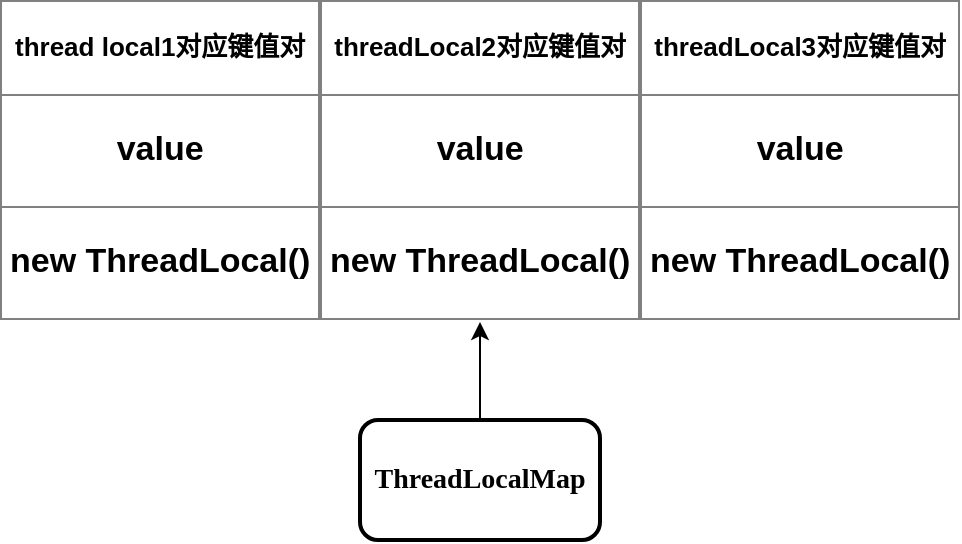 <mxfile version="12.4.3" type="github" pages="1"><diagram id="xYXCV2LRw-Q2-lFEaG4t" name="Page-1"><mxGraphModel dx="1038" dy="499" grid="1" gridSize="10" guides="1" tooltips="1" connect="1" arrows="1" fold="1" page="1" pageScale="1" pageWidth="827" pageHeight="1169" math="0" shadow="0"><root><mxCell id="0"/><mxCell id="1" parent="0"/><mxCell id="W8nRYVGatsT6Ve74NR7v-6" value="&lt;p style=&quot;line-height: 290%&quot;&gt;&lt;b&gt;&lt;font style=&quot;font-size: 14px&quot; face=&quot;Comic Sans MS&quot;&gt;ThreadLocalMap&lt;/font&gt;&lt;/b&gt;&lt;/p&gt;" style="rounded=1;whiteSpace=wrap;html=1;shadow=0;comic=0;glass=0;strokeWidth=2;perimeterSpacing=2;" parent="1" vertex="1"><mxGeometry x="290" y="330" width="120" height="60" as="geometry"/></mxCell><mxCell id="W8nRYVGatsT6Ve74NR7v-15" value="&lt;table border=&quot;1&quot; width=&quot;100%&quot; cellpadding=&quot;4&quot; style=&quot;width: 100% ; height: 100% ; border-collapse: collapse&quot;&gt;&lt;tbody&gt;&lt;tr&gt;&lt;th align=&quot;center&quot;&gt;&lt;font style=&quot;font-size: 13px&quot;&gt;thread local1对应键值对&lt;/font&gt;&lt;/th&gt;&lt;/tr&gt;&lt;tr&gt;&lt;td align=&quot;center&quot;&gt;&lt;b&gt;&lt;font style=&quot;font-size: 17px&quot;&gt;value&lt;/font&gt;&lt;/b&gt;&lt;/td&gt;&lt;/tr&gt;&lt;tr&gt;&lt;td align=&quot;center&quot;&gt;&lt;b&gt;&lt;font style=&quot;font-size: 17px&quot;&gt;new ThreadLocal()&lt;/font&gt;&lt;/b&gt;&lt;/td&gt;&lt;/tr&gt;&lt;/tbody&gt;&lt;/table&gt;" style="text;html=1;strokeColor=none;fillColor=none;overflow=fill;shadow=0;glass=0;comic=0;" parent="1" vertex="1"><mxGeometry x="110" y="120" width="160" height="160" as="geometry"/></mxCell><mxCell id="W8nRYVGatsT6Ve74NR7v-19" value="&lt;table border=&quot;1&quot; width=&quot;100%&quot; cellpadding=&quot;4&quot; style=&quot;width: 100% ; height: 100% ; border-collapse: collapse&quot;&gt;&lt;tbody&gt;&lt;tr&gt;&lt;th align=&quot;center&quot;&gt;&lt;font style=&quot;font-size: 13px&quot;&gt;threadLocal2对应键值对&lt;/font&gt;&lt;br&gt;&lt;/th&gt;&lt;/tr&gt;&lt;tr&gt;&lt;td align=&quot;center&quot;&gt;&lt;font style=&quot;font-size: 17px&quot;&gt;&lt;b&gt;value&lt;/b&gt;&lt;/font&gt;&lt;/td&gt;&lt;/tr&gt;&lt;tr&gt;&lt;td align=&quot;center&quot;&gt;&lt;b&gt;&lt;font style=&quot;font-size: 17px&quot;&gt;new ThreadLocal()&lt;/font&gt;&lt;/b&gt;&lt;/td&gt;&lt;/tr&gt;&lt;/tbody&gt;&lt;/table&gt;" style="text;html=1;strokeColor=none;fillColor=none;overflow=fill;shadow=0;glass=0;comic=0;" parent="1" vertex="1"><mxGeometry x="270" y="120" width="160" height="160" as="geometry"/></mxCell><mxCell id="W8nRYVGatsT6Ve74NR7v-20" value="&lt;table border=&quot;1&quot; width=&quot;100%&quot; cellpadding=&quot;4&quot; style=&quot;width: 100% ; height: 100% ; border-collapse: collapse&quot;&gt;&lt;tbody&gt;&lt;tr&gt;&lt;th align=&quot;center&quot;&gt;&lt;font style=&quot;font-size: 13px&quot;&gt;threadLocal3对应键值对&lt;/font&gt;&lt;/th&gt;&lt;/tr&gt;&lt;tr&gt;&lt;td align=&quot;center&quot;&gt;&lt;b&gt;&lt;font style=&quot;font-size: 17px&quot;&gt;value&lt;/font&gt;&lt;/b&gt;&lt;/td&gt;&lt;/tr&gt;&lt;tr&gt;&lt;td align=&quot;center&quot;&gt;&lt;b&gt;&lt;font style=&quot;font-size: 17px&quot;&gt;new ThreadLocal()&lt;/font&gt;&lt;/b&gt;&lt;/td&gt;&lt;/tr&gt;&lt;/tbody&gt;&lt;/table&gt;" style="text;html=1;strokeColor=none;fillColor=none;overflow=fill;shadow=0;glass=0;comic=0;" parent="1" vertex="1"><mxGeometry x="430" y="120" width="160" height="160" as="geometry"/></mxCell><mxCell id="W8nRYVGatsT6Ve74NR7v-21" value="" style="endArrow=classic;html=1;" parent="1" edge="1"><mxGeometry width="50" height="50" relative="1" as="geometry"><mxPoint x="350" y="330" as="sourcePoint"/><mxPoint x="350" y="281" as="targetPoint"/></mxGeometry></mxCell></root></mxGraphModel></diagram></mxfile>